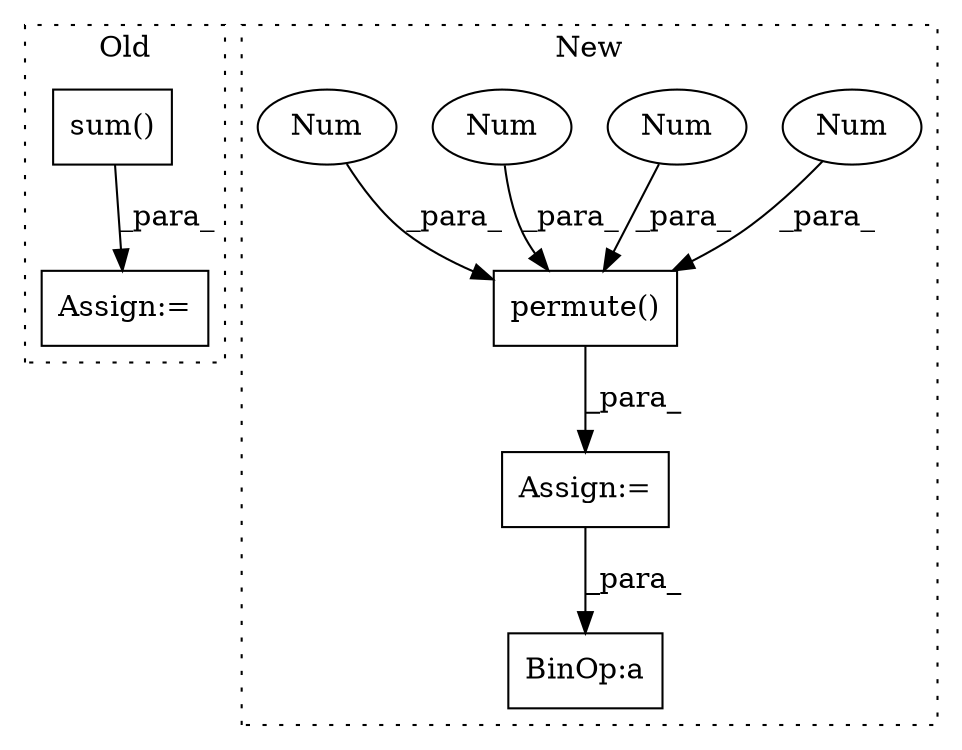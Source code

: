 digraph G {
subgraph cluster0 {
1 [label="sum()" a="75" s="4815,4866" l="10,10" shape="box"];
8 [label="Assign:=" a="68" s="4929" l="3" shape="box"];
label = "Old";
style="dotted";
}
subgraph cluster1 {
2 [label="permute()" a="75" s="4995,5059" l="51,1" shape="box"];
3 [label="Num" a="76" s="5055" l="1" shape="ellipse"];
4 [label="Num" a="76" s="5052" l="1" shape="ellipse"];
5 [label="Num" a="76" s="5049" l="1" shape="ellipse"];
6 [label="Assign:=" a="68" s="4992" l="3" shape="box"];
7 [label="Num" a="76" s="5046" l="1" shape="ellipse"];
9 [label="BinOp:a" a="82" s="5404" l="3" shape="box"];
label = "New";
style="dotted";
}
1 -> 8 [label="_para_"];
2 -> 6 [label="_para_"];
3 -> 2 [label="_para_"];
4 -> 2 [label="_para_"];
5 -> 2 [label="_para_"];
6 -> 9 [label="_para_"];
7 -> 2 [label="_para_"];
}